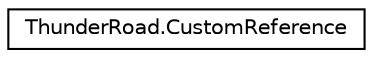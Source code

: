 digraph "Graphical Class Hierarchy"
{
 // LATEX_PDF_SIZE
  edge [fontname="Helvetica",fontsize="10",labelfontname="Helvetica",labelfontsize="10"];
  node [fontname="Helvetica",fontsize="10",shape=record];
  rankdir="LR";
  Node0 [label="ThunderRoad.CustomReference",height=0.2,width=0.4,color="black", fillcolor="white", style="filled",URL="$class_thunder_road_1_1_custom_reference.html",tooltip="Class CustomReference."];
}
